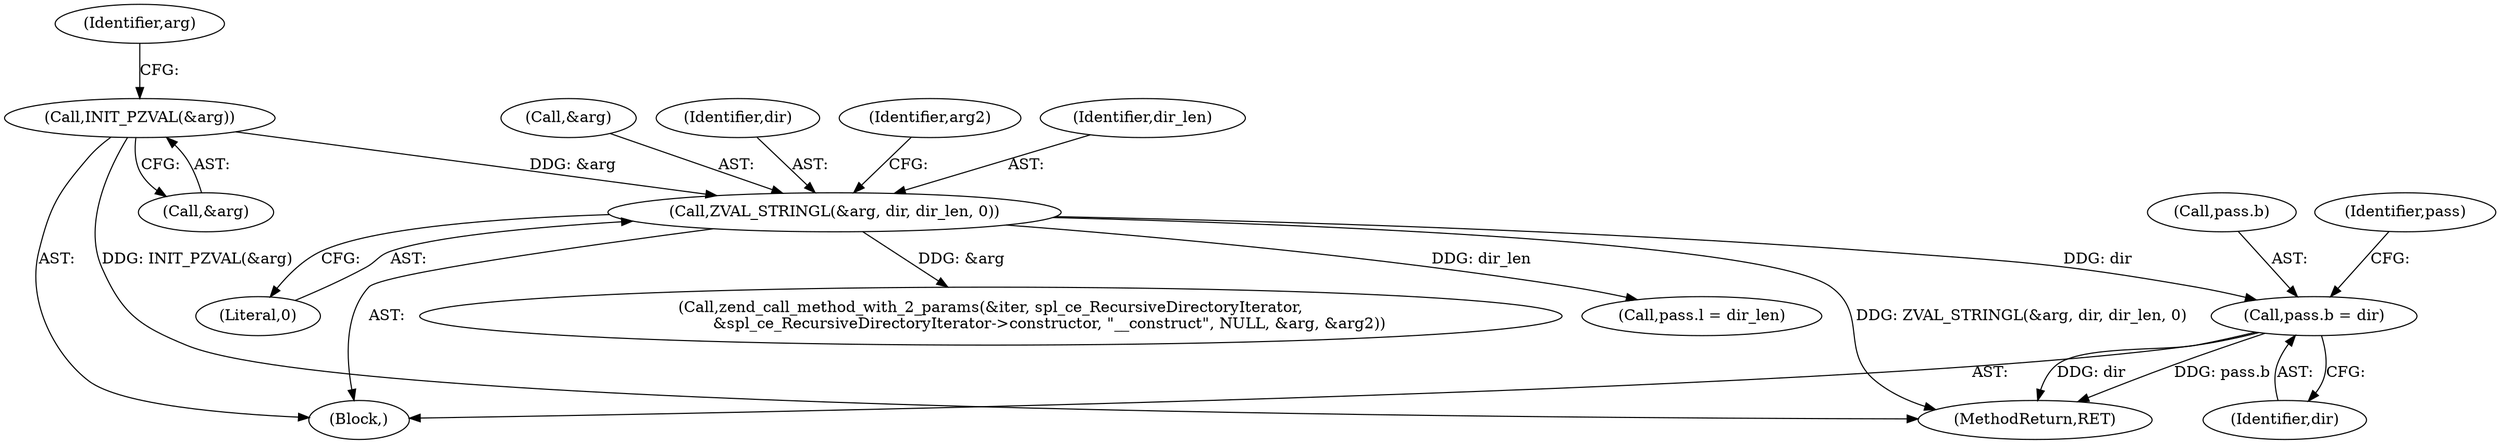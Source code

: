 digraph "0_php_bf58162ddf970f63502837f366930e44d6a992cf_3@pointer" {
"1000299" [label="(Call,pass.b = dir)"];
"1000161" [label="(Call,ZVAL_STRINGL(&arg, dir, dir_len, 0))"];
"1000158" [label="(Call,INIT_PZVAL(&arg))"];
"1000161" [label="(Call,ZVAL_STRINGL(&arg, dir, dir_len, 0))"];
"1000300" [label="(Call,pass.b)"];
"1000162" [label="(Call,&arg)"];
"1000389" [label="(MethodReturn,RET)"];
"1000166" [label="(Literal,0)"];
"1000159" [label="(Call,&arg)"];
"1000164" [label="(Identifier,dir)"];
"1000163" [label="(Identifier,arg)"];
"1000299" [label="(Call,pass.b = dir)"];
"1000303" [label="(Identifier,dir)"];
"1000103" [label="(Block,)"];
"1000169" [label="(Identifier,arg2)"];
"1000158" [label="(Call,INIT_PZVAL(&arg))"];
"1000306" [label="(Identifier,pass)"];
"1000174" [label="(Call,zend_call_method_with_2_params(&iter, spl_ce_RecursiveDirectoryIterator,\n                        &spl_ce_RecursiveDirectoryIterator->constructor, \"__construct\", NULL, &arg, &arg2))"];
"1000304" [label="(Call,pass.l = dir_len)"];
"1000165" [label="(Identifier,dir_len)"];
"1000299" -> "1000103"  [label="AST: "];
"1000299" -> "1000303"  [label="CFG: "];
"1000300" -> "1000299"  [label="AST: "];
"1000303" -> "1000299"  [label="AST: "];
"1000306" -> "1000299"  [label="CFG: "];
"1000299" -> "1000389"  [label="DDG: dir"];
"1000299" -> "1000389"  [label="DDG: pass.b"];
"1000161" -> "1000299"  [label="DDG: dir"];
"1000161" -> "1000103"  [label="AST: "];
"1000161" -> "1000166"  [label="CFG: "];
"1000162" -> "1000161"  [label="AST: "];
"1000164" -> "1000161"  [label="AST: "];
"1000165" -> "1000161"  [label="AST: "];
"1000166" -> "1000161"  [label="AST: "];
"1000169" -> "1000161"  [label="CFG: "];
"1000161" -> "1000389"  [label="DDG: ZVAL_STRINGL(&arg, dir, dir_len, 0)"];
"1000158" -> "1000161"  [label="DDG: &arg"];
"1000161" -> "1000174"  [label="DDG: &arg"];
"1000161" -> "1000304"  [label="DDG: dir_len"];
"1000158" -> "1000103"  [label="AST: "];
"1000158" -> "1000159"  [label="CFG: "];
"1000159" -> "1000158"  [label="AST: "];
"1000163" -> "1000158"  [label="CFG: "];
"1000158" -> "1000389"  [label="DDG: INIT_PZVAL(&arg)"];
}
